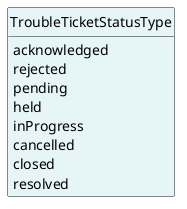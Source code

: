 @startuml
hide circle
hide methods
hide stereotype
show <<Enumeration>> stereotype
skinparam class {
   BackgroundColor<<Enumeration>> #E6F5F7
   BackgroundColor<<Ref>> #FFFFE0
   BackgroundColor<<Pivot>> #FFFFFFF
   BackgroundColor<<SimpleType>> #E2F0DA
   BackgroundColor #FCF2E3
}

class TroubleTicketStatusType <<Enumeration>> {
    acknowledged
    rejected
    pending
    held
    inProgress
    cancelled
    closed
    resolved
}


@enduml